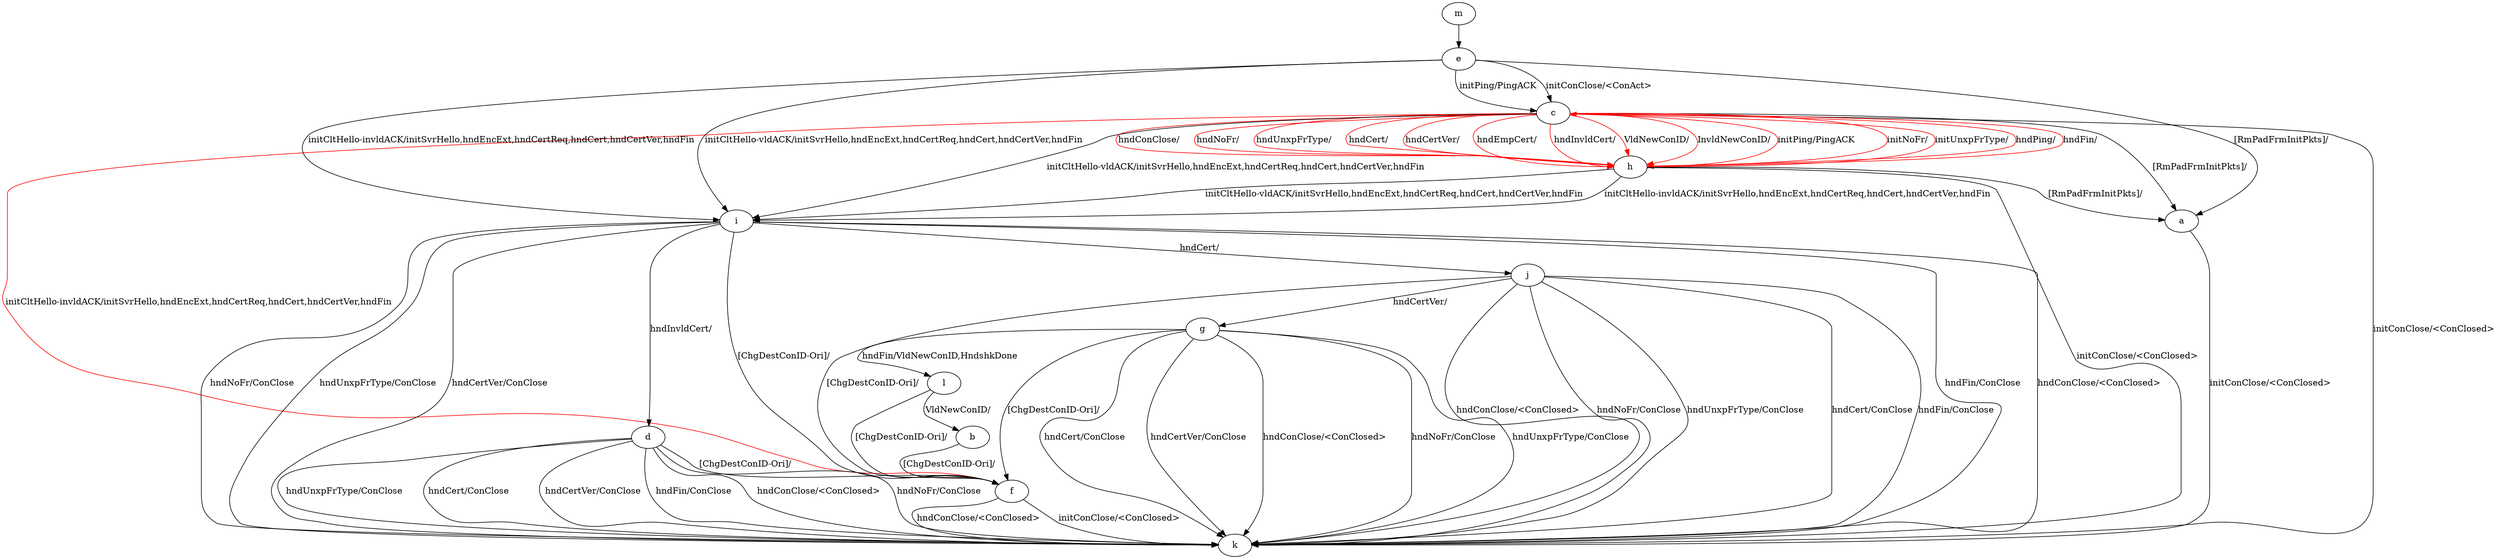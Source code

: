digraph "" {
	a -> k	[key=0,
		label="initConClose/<ConClosed> "];
	b -> f	[key=0,
		label="[ChgDestConID-Ori]/ "];
	c -> a	[key=0,
		label="[RmPadFrmInitPkts]/ "];
	c -> f	[key=0,
		color=red,
		label="initCltHello-invldACK/initSvrHello,hndEncExt,hndCertReq,hndCert,hndCertVer,hndFin "];
	c -> h	[key=0,
		color=red,
		label="initNoFr/ "];
	c -> h	[key=1,
		color=red,
		label="initUnxpFrType/ "];
	c -> h	[key=2,
		color=red,
		label="hndPing/ "];
	c -> h	[key=3,
		color=red,
		label="hndFin/ "];
	c -> h	[key=4,
		color=red,
		label="hndConClose/ "];
	c -> h	[key=5,
		color=red,
		label="hndNoFr/ "];
	c -> h	[key=6,
		color=red,
		label="hndUnxpFrType/ "];
	c -> h	[key=7,
		color=red,
		label="hndCert/ "];
	c -> h	[key=8,
		color=red,
		label="hndCertVer/ "];
	c -> h	[key=9,
		color=red,
		label="hndEmpCert/ "];
	c -> h	[key=10,
		color=red,
		label="hndInvldCert/ "];
	c -> h	[key=11,
		color=red,
		label="VldNewConID/ "];
	c -> h	[key=12,
		color=red,
		label="InvldNewConID/ "];
	c -> i	[key=0,
		label="initCltHello-vldACK/initSvrHello,hndEncExt,hndCertReq,hndCert,hndCertVer,hndFin "];
	c -> k	[key=0,
		label="initConClose/<ConClosed> "];
	d -> f	[key=0,
		label="[ChgDestConID-Ori]/ "];
	d -> k	[key=0,
		label="hndFin/ConClose "];
	d -> k	[key=1,
		label="hndConClose/<ConClosed> "];
	d -> k	[key=2,
		label="hndNoFr/ConClose "];
	d -> k	[key=3,
		label="hndUnxpFrType/ConClose "];
	d -> k	[key=4,
		label="hndCert/ConClose "];
	d -> k	[key=5,
		label="hndCertVer/ConClose "];
	e -> a	[key=0,
		label="[RmPadFrmInitPkts]/ "];
	e -> c	[key=0,
		label="initPing/PingACK "];
	e -> c	[key=1,
		label="initConClose/<ConAct> "];
	e -> i	[key=0,
		label="initCltHello-vldACK/initSvrHello,hndEncExt,hndCertReq,hndCert,hndCertVer,hndFin "];
	e -> i	[key=1,
		label="initCltHello-invldACK/initSvrHello,hndEncExt,hndCertReq,hndCert,hndCertVer,hndFin "];
	f -> k	[key=0,
		label="initConClose/<ConClosed> "];
	f -> k	[key=1,
		label="hndConClose/<ConClosed> "];
	g -> f	[key=0,
		label="[ChgDestConID-Ori]/ "];
	g -> k	[key=0,
		label="hndConClose/<ConClosed> "];
	g -> k	[key=1,
		label="hndNoFr/ConClose "];
	g -> k	[key=2,
		label="hndUnxpFrType/ConClose "];
	g -> k	[key=3,
		label="hndCert/ConClose "];
	g -> k	[key=4,
		label="hndCertVer/ConClose "];
	g -> l	[key=0,
		label="hndFin/VldNewConID,HndshkDone "];
	h -> a	[key=0,
		label="[RmPadFrmInitPkts]/ "];
	h -> c	[key=0,
		color=red,
		label="initPing/PingACK "];
	h -> i	[key=0,
		label="initCltHello-vldACK/initSvrHello,hndEncExt,hndCertReq,hndCert,hndCertVer,hndFin "];
	h -> i	[key=1,
		label="initCltHello-invldACK/initSvrHello,hndEncExt,hndCertReq,hndCert,hndCertVer,hndFin "];
	h -> k	[key=0,
		label="initConClose/<ConClosed> "];
	i -> d	[key=0,
		label="hndInvldCert/ "];
	i -> f	[key=0,
		label="[ChgDestConID-Ori]/ "];
	i -> j	[key=0,
		label="hndCert/ "];
	i -> k	[key=0,
		label="hndFin/ConClose "];
	i -> k	[key=1,
		label="hndConClose/<ConClosed> "];
	i -> k	[key=2,
		label="hndNoFr/ConClose "];
	i -> k	[key=3,
		label="hndUnxpFrType/ConClose "];
	i -> k	[key=4,
		label="hndCertVer/ConClose "];
	j -> f	[key=0,
		label="[ChgDestConID-Ori]/ "];
	j -> g	[key=0,
		label="hndCertVer/ "];
	j -> k	[key=0,
		label="hndFin/ConClose "];
	j -> k	[key=1,
		label="hndConClose/<ConClosed> "];
	j -> k	[key=2,
		label="hndNoFr/ConClose "];
	j -> k	[key=3,
		label="hndUnxpFrType/ConClose "];
	j -> k	[key=4,
		label="hndCert/ConClose "];
	l -> b	[key=0,
		label="VldNewConID/ "];
	l -> f	[key=0,
		label="[ChgDestConID-Ori]/ "];
	m -> e	[key=0];
}
